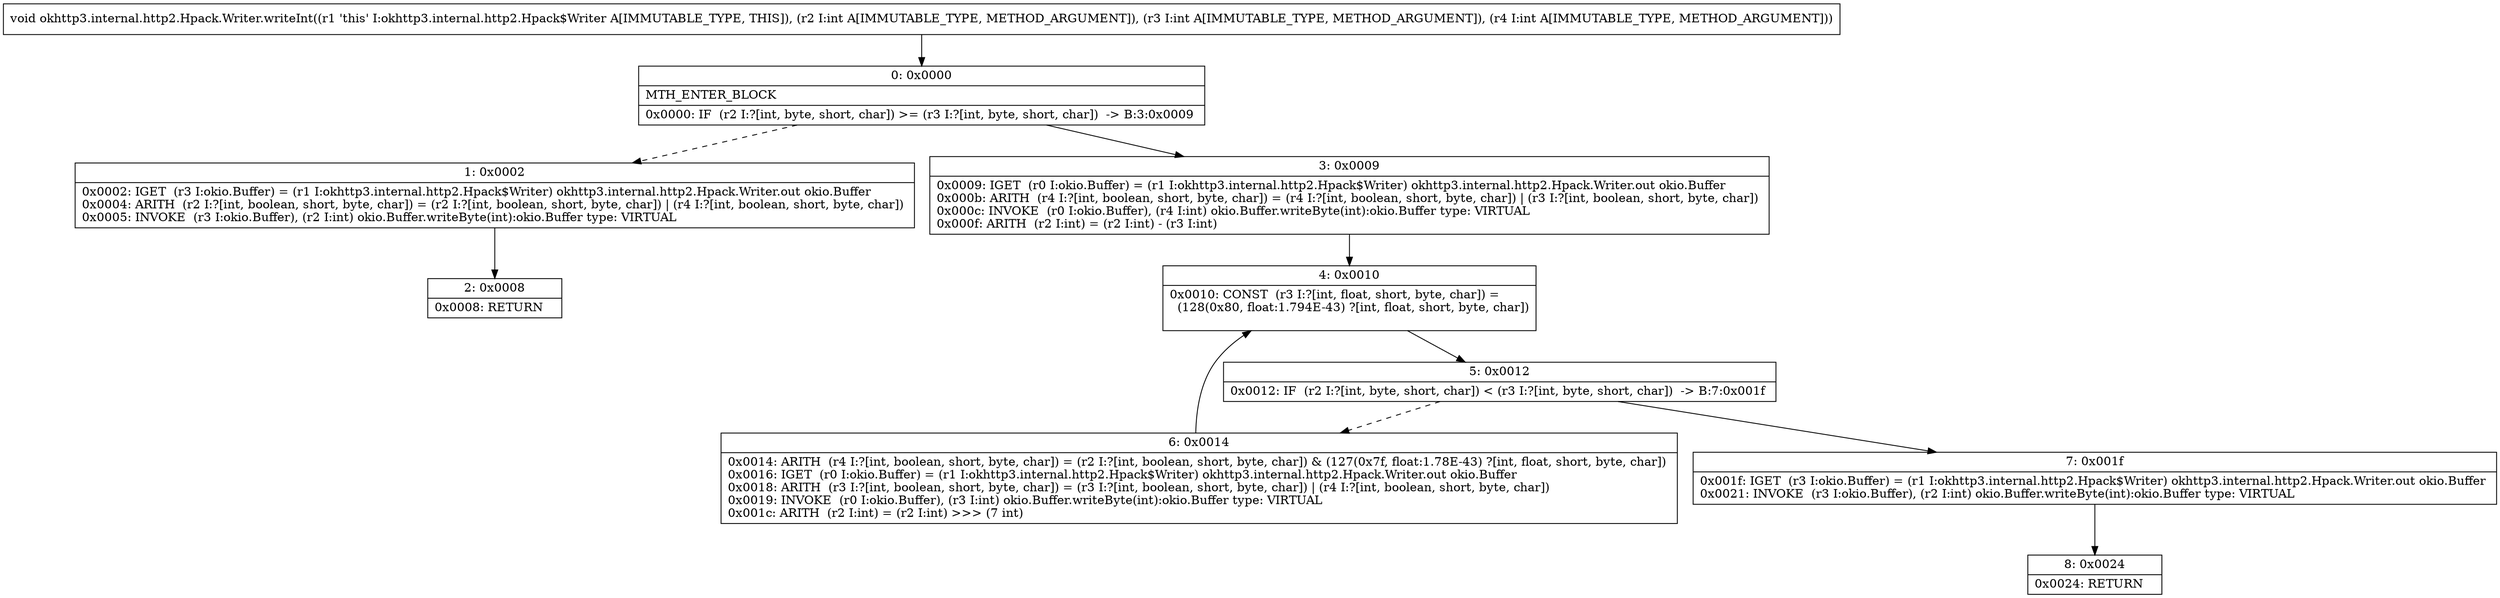 digraph "CFG forokhttp3.internal.http2.Hpack.Writer.writeInt(III)V" {
Node_0 [shape=record,label="{0\:\ 0x0000|MTH_ENTER_BLOCK\l|0x0000: IF  (r2 I:?[int, byte, short, char]) \>= (r3 I:?[int, byte, short, char])  \-\> B:3:0x0009 \l}"];
Node_1 [shape=record,label="{1\:\ 0x0002|0x0002: IGET  (r3 I:okio.Buffer) = (r1 I:okhttp3.internal.http2.Hpack$Writer) okhttp3.internal.http2.Hpack.Writer.out okio.Buffer \l0x0004: ARITH  (r2 I:?[int, boolean, short, byte, char]) = (r2 I:?[int, boolean, short, byte, char]) \| (r4 I:?[int, boolean, short, byte, char]) \l0x0005: INVOKE  (r3 I:okio.Buffer), (r2 I:int) okio.Buffer.writeByte(int):okio.Buffer type: VIRTUAL \l}"];
Node_2 [shape=record,label="{2\:\ 0x0008|0x0008: RETURN   \l}"];
Node_3 [shape=record,label="{3\:\ 0x0009|0x0009: IGET  (r0 I:okio.Buffer) = (r1 I:okhttp3.internal.http2.Hpack$Writer) okhttp3.internal.http2.Hpack.Writer.out okio.Buffer \l0x000b: ARITH  (r4 I:?[int, boolean, short, byte, char]) = (r4 I:?[int, boolean, short, byte, char]) \| (r3 I:?[int, boolean, short, byte, char]) \l0x000c: INVOKE  (r0 I:okio.Buffer), (r4 I:int) okio.Buffer.writeByte(int):okio.Buffer type: VIRTUAL \l0x000f: ARITH  (r2 I:int) = (r2 I:int) \- (r3 I:int) \l}"];
Node_4 [shape=record,label="{4\:\ 0x0010|0x0010: CONST  (r3 I:?[int, float, short, byte, char]) = \l  (128(0x80, float:1.794E\-43) ?[int, float, short, byte, char])\l \l}"];
Node_5 [shape=record,label="{5\:\ 0x0012|0x0012: IF  (r2 I:?[int, byte, short, char]) \< (r3 I:?[int, byte, short, char])  \-\> B:7:0x001f \l}"];
Node_6 [shape=record,label="{6\:\ 0x0014|0x0014: ARITH  (r4 I:?[int, boolean, short, byte, char]) = (r2 I:?[int, boolean, short, byte, char]) & (127(0x7f, float:1.78E\-43) ?[int, float, short, byte, char]) \l0x0016: IGET  (r0 I:okio.Buffer) = (r1 I:okhttp3.internal.http2.Hpack$Writer) okhttp3.internal.http2.Hpack.Writer.out okio.Buffer \l0x0018: ARITH  (r3 I:?[int, boolean, short, byte, char]) = (r3 I:?[int, boolean, short, byte, char]) \| (r4 I:?[int, boolean, short, byte, char]) \l0x0019: INVOKE  (r0 I:okio.Buffer), (r3 I:int) okio.Buffer.writeByte(int):okio.Buffer type: VIRTUAL \l0x001c: ARITH  (r2 I:int) = (r2 I:int) \>\>\> (7 int) \l}"];
Node_7 [shape=record,label="{7\:\ 0x001f|0x001f: IGET  (r3 I:okio.Buffer) = (r1 I:okhttp3.internal.http2.Hpack$Writer) okhttp3.internal.http2.Hpack.Writer.out okio.Buffer \l0x0021: INVOKE  (r3 I:okio.Buffer), (r2 I:int) okio.Buffer.writeByte(int):okio.Buffer type: VIRTUAL \l}"];
Node_8 [shape=record,label="{8\:\ 0x0024|0x0024: RETURN   \l}"];
MethodNode[shape=record,label="{void okhttp3.internal.http2.Hpack.Writer.writeInt((r1 'this' I:okhttp3.internal.http2.Hpack$Writer A[IMMUTABLE_TYPE, THIS]), (r2 I:int A[IMMUTABLE_TYPE, METHOD_ARGUMENT]), (r3 I:int A[IMMUTABLE_TYPE, METHOD_ARGUMENT]), (r4 I:int A[IMMUTABLE_TYPE, METHOD_ARGUMENT])) }"];
MethodNode -> Node_0;
Node_0 -> Node_1[style=dashed];
Node_0 -> Node_3;
Node_1 -> Node_2;
Node_3 -> Node_4;
Node_4 -> Node_5;
Node_5 -> Node_6[style=dashed];
Node_5 -> Node_7;
Node_6 -> Node_4;
Node_7 -> Node_8;
}

